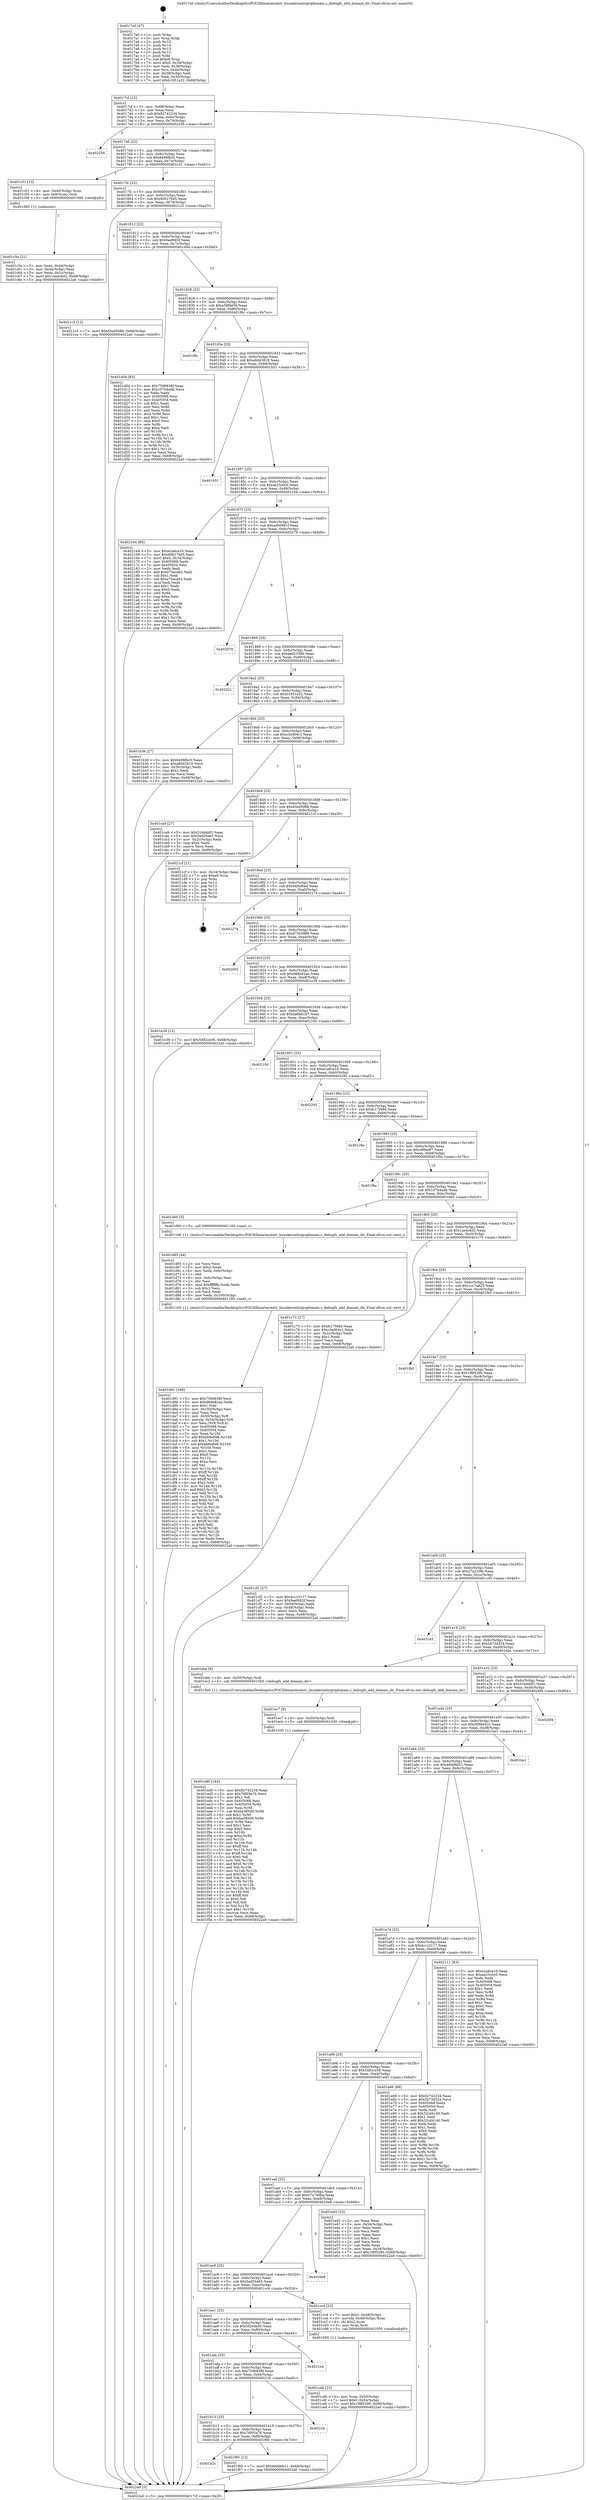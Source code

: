 digraph "0x4017a0" {
  label = "0x4017a0 (/mnt/c/Users/mathe/Desktop/tcc/POCII/binaries/extr_linuxkernelirqirqdomain.c_debugfs_add_domain_dir_Final-ollvm.out::main(0))"
  labelloc = "t"
  node[shape=record]

  Entry [label="",width=0.3,height=0.3,shape=circle,fillcolor=black,style=filled]
  "0x4017cf" [label="{
     0x4017cf [23]\l
     | [instrs]\l
     &nbsp;&nbsp;0x4017cf \<+3\>: mov -0x68(%rbp),%eax\l
     &nbsp;&nbsp;0x4017d2 \<+2\>: mov %eax,%ecx\l
     &nbsp;&nbsp;0x4017d4 \<+6\>: sub $0x82742234,%ecx\l
     &nbsp;&nbsp;0x4017da \<+3\>: mov %eax,-0x6c(%rbp)\l
     &nbsp;&nbsp;0x4017dd \<+3\>: mov %ecx,-0x70(%rbp)\l
     &nbsp;&nbsp;0x4017e0 \<+6\>: je 0000000000402256 \<main+0xab6\>\l
  }"]
  "0x402256" [label="{
     0x402256\l
  }", style=dashed]
  "0x4017e6" [label="{
     0x4017e6 [22]\l
     | [instrs]\l
     &nbsp;&nbsp;0x4017e6 \<+5\>: jmp 00000000004017eb \<main+0x4b\>\l
     &nbsp;&nbsp;0x4017eb \<+3\>: mov -0x6c(%rbp),%eax\l
     &nbsp;&nbsp;0x4017ee \<+5\>: sub $0x8498fbc0,%eax\l
     &nbsp;&nbsp;0x4017f3 \<+3\>: mov %eax,-0x74(%rbp)\l
     &nbsp;&nbsp;0x4017f6 \<+6\>: je 0000000000401c51 \<main+0x4b1\>\l
  }"]
  Exit [label="",width=0.3,height=0.3,shape=circle,fillcolor=black,style=filled,peripheries=2]
  "0x401c51" [label="{
     0x401c51 [13]\l
     | [instrs]\l
     &nbsp;&nbsp;0x401c51 \<+4\>: mov -0x40(%rbp),%rax\l
     &nbsp;&nbsp;0x401c55 \<+4\>: mov 0x8(%rax),%rdi\l
     &nbsp;&nbsp;0x401c59 \<+5\>: call 0000000000401060 \<atoi@plt\>\l
     | [calls]\l
     &nbsp;&nbsp;0x401060 \{1\} (unknown)\l
  }"]
  "0x4017fc" [label="{
     0x4017fc [22]\l
     | [instrs]\l
     &nbsp;&nbsp;0x4017fc \<+5\>: jmp 0000000000401801 \<main+0x61\>\l
     &nbsp;&nbsp;0x401801 \<+3\>: mov -0x6c(%rbp),%eax\l
     &nbsp;&nbsp;0x401804 \<+5\>: sub $0x906276d5,%eax\l
     &nbsp;&nbsp;0x401809 \<+3\>: mov %eax,-0x78(%rbp)\l
     &nbsp;&nbsp;0x40180c \<+6\>: je 00000000004021c3 \<main+0xa23\>\l
  }"]
  "0x401b2c" [label="{
     0x401b2c\l
  }", style=dashed]
  "0x4021c3" [label="{
     0x4021c3 [12]\l
     | [instrs]\l
     &nbsp;&nbsp;0x4021c3 \<+7\>: movl $0xd3ed5088,-0x68(%rbp)\l
     &nbsp;&nbsp;0x4021ca \<+5\>: jmp 00000000004022a0 \<main+0xb00\>\l
  }"]
  "0x401812" [label="{
     0x401812 [22]\l
     | [instrs]\l
     &nbsp;&nbsp;0x401812 \<+5\>: jmp 0000000000401817 \<main+0x77\>\l
     &nbsp;&nbsp;0x401817 \<+3\>: mov -0x6c(%rbp),%eax\l
     &nbsp;&nbsp;0x40181a \<+5\>: sub $0x9aef682f,%eax\l
     &nbsp;&nbsp;0x40181f \<+3\>: mov %eax,-0x7c(%rbp)\l
     &nbsp;&nbsp;0x401822 \<+6\>: je 0000000000401d0d \<main+0x56d\>\l
  }"]
  "0x401f60" [label="{
     0x401f60 [12]\l
     | [instrs]\l
     &nbsp;&nbsp;0x401f60 \<+7\>: movl $0x46dd6b21,-0x68(%rbp)\l
     &nbsp;&nbsp;0x401f67 \<+5\>: jmp 00000000004022a0 \<main+0xb00\>\l
  }"]
  "0x401d0d" [label="{
     0x401d0d [83]\l
     | [instrs]\l
     &nbsp;&nbsp;0x401d0d \<+5\>: mov $0x7596838f,%eax\l
     &nbsp;&nbsp;0x401d12 \<+5\>: mov $0x107b4adb,%ecx\l
     &nbsp;&nbsp;0x401d17 \<+2\>: xor %edx,%edx\l
     &nbsp;&nbsp;0x401d19 \<+7\>: mov 0x405068,%esi\l
     &nbsp;&nbsp;0x401d20 \<+7\>: mov 0x405054,%edi\l
     &nbsp;&nbsp;0x401d27 \<+3\>: sub $0x1,%edx\l
     &nbsp;&nbsp;0x401d2a \<+3\>: mov %esi,%r8d\l
     &nbsp;&nbsp;0x401d2d \<+3\>: add %edx,%r8d\l
     &nbsp;&nbsp;0x401d30 \<+4\>: imul %r8d,%esi\l
     &nbsp;&nbsp;0x401d34 \<+3\>: and $0x1,%esi\l
     &nbsp;&nbsp;0x401d37 \<+3\>: cmp $0x0,%esi\l
     &nbsp;&nbsp;0x401d3a \<+4\>: sete %r9b\l
     &nbsp;&nbsp;0x401d3e \<+3\>: cmp $0xa,%edi\l
     &nbsp;&nbsp;0x401d41 \<+4\>: setl %r10b\l
     &nbsp;&nbsp;0x401d45 \<+3\>: mov %r9b,%r11b\l
     &nbsp;&nbsp;0x401d48 \<+3\>: and %r10b,%r11b\l
     &nbsp;&nbsp;0x401d4b \<+3\>: xor %r10b,%r9b\l
     &nbsp;&nbsp;0x401d4e \<+3\>: or %r9b,%r11b\l
     &nbsp;&nbsp;0x401d51 \<+4\>: test $0x1,%r11b\l
     &nbsp;&nbsp;0x401d55 \<+3\>: cmovne %ecx,%eax\l
     &nbsp;&nbsp;0x401d58 \<+3\>: mov %eax,-0x68(%rbp)\l
     &nbsp;&nbsp;0x401d5b \<+5\>: jmp 00000000004022a0 \<main+0xb00\>\l
  }"]
  "0x401828" [label="{
     0x401828 [22]\l
     | [instrs]\l
     &nbsp;&nbsp;0x401828 \<+5\>: jmp 000000000040182d \<main+0x8d\>\l
     &nbsp;&nbsp;0x40182d \<+3\>: mov -0x6c(%rbp),%eax\l
     &nbsp;&nbsp;0x401830 \<+5\>: sub $0xa58fde5b,%eax\l
     &nbsp;&nbsp;0x401835 \<+3\>: mov %eax,-0x80(%rbp)\l
     &nbsp;&nbsp;0x401838 \<+6\>: je 0000000000401f6c \<main+0x7cc\>\l
  }"]
  "0x401b13" [label="{
     0x401b13 [25]\l
     | [instrs]\l
     &nbsp;&nbsp;0x401b13 \<+5\>: jmp 0000000000401b18 \<main+0x378\>\l
     &nbsp;&nbsp;0x401b18 \<+3\>: mov -0x6c(%rbp),%eax\l
     &nbsp;&nbsp;0x401b1b \<+5\>: sub $0x76f05a76,%eax\l
     &nbsp;&nbsp;0x401b20 \<+6\>: mov %eax,-0xf8(%rbp)\l
     &nbsp;&nbsp;0x401b26 \<+6\>: je 0000000000401f60 \<main+0x7c0\>\l
  }"]
  "0x401f6c" [label="{
     0x401f6c\l
  }", style=dashed]
  "0x40183e" [label="{
     0x40183e [25]\l
     | [instrs]\l
     &nbsp;&nbsp;0x40183e \<+5\>: jmp 0000000000401843 \<main+0xa3\>\l
     &nbsp;&nbsp;0x401843 \<+3\>: mov -0x6c(%rbp),%eax\l
     &nbsp;&nbsp;0x401846 \<+5\>: sub $0xa8d43819,%eax\l
     &nbsp;&nbsp;0x40184b \<+6\>: mov %eax,-0x84(%rbp)\l
     &nbsp;&nbsp;0x401851 \<+6\>: je 0000000000401b51 \<main+0x3b1\>\l
  }"]
  "0x4021fc" [label="{
     0x4021fc\l
  }", style=dashed]
  "0x401b51" [label="{
     0x401b51\l
  }", style=dashed]
  "0x401857" [label="{
     0x401857 [25]\l
     | [instrs]\l
     &nbsp;&nbsp;0x401857 \<+5\>: jmp 000000000040185c \<main+0xbc\>\l
     &nbsp;&nbsp;0x40185c \<+3\>: mov -0x6c(%rbp),%eax\l
     &nbsp;&nbsp;0x40185f \<+5\>: sub $0xae25c0c0,%eax\l
     &nbsp;&nbsp;0x401864 \<+6\>: mov %eax,-0x88(%rbp)\l
     &nbsp;&nbsp;0x40186a \<+6\>: je 0000000000402164 \<main+0x9c4\>\l
  }"]
  "0x401afa" [label="{
     0x401afa [25]\l
     | [instrs]\l
     &nbsp;&nbsp;0x401afa \<+5\>: jmp 0000000000401aff \<main+0x35f\>\l
     &nbsp;&nbsp;0x401aff \<+3\>: mov -0x6c(%rbp),%eax\l
     &nbsp;&nbsp;0x401b02 \<+5\>: sub $0x7596838f,%eax\l
     &nbsp;&nbsp;0x401b07 \<+6\>: mov %eax,-0xf4(%rbp)\l
     &nbsp;&nbsp;0x401b0d \<+6\>: je 00000000004021fc \<main+0xa5c\>\l
  }"]
  "0x402164" [label="{
     0x402164 [95]\l
     | [instrs]\l
     &nbsp;&nbsp;0x402164 \<+5\>: mov $0xe2a6ca16,%eax\l
     &nbsp;&nbsp;0x402169 \<+5\>: mov $0x906276d5,%ecx\l
     &nbsp;&nbsp;0x40216e \<+7\>: movl $0x0,-0x34(%rbp)\l
     &nbsp;&nbsp;0x402175 \<+7\>: mov 0x405068,%edx\l
     &nbsp;&nbsp;0x40217c \<+7\>: mov 0x405054,%esi\l
     &nbsp;&nbsp;0x402183 \<+2\>: mov %edx,%edi\l
     &nbsp;&nbsp;0x402185 \<+6\>: add $0xe75aca82,%edi\l
     &nbsp;&nbsp;0x40218b \<+3\>: sub $0x1,%edi\l
     &nbsp;&nbsp;0x40218e \<+6\>: sub $0xe75aca82,%edi\l
     &nbsp;&nbsp;0x402194 \<+3\>: imul %edi,%edx\l
     &nbsp;&nbsp;0x402197 \<+3\>: and $0x1,%edx\l
     &nbsp;&nbsp;0x40219a \<+3\>: cmp $0x0,%edx\l
     &nbsp;&nbsp;0x40219d \<+4\>: sete %r8b\l
     &nbsp;&nbsp;0x4021a1 \<+3\>: cmp $0xa,%esi\l
     &nbsp;&nbsp;0x4021a4 \<+4\>: setl %r9b\l
     &nbsp;&nbsp;0x4021a8 \<+3\>: mov %r8b,%r10b\l
     &nbsp;&nbsp;0x4021ab \<+3\>: and %r9b,%r10b\l
     &nbsp;&nbsp;0x4021ae \<+3\>: xor %r9b,%r8b\l
     &nbsp;&nbsp;0x4021b1 \<+3\>: or %r8b,%r10b\l
     &nbsp;&nbsp;0x4021b4 \<+4\>: test $0x1,%r10b\l
     &nbsp;&nbsp;0x4021b8 \<+3\>: cmovne %ecx,%eax\l
     &nbsp;&nbsp;0x4021bb \<+3\>: mov %eax,-0x68(%rbp)\l
     &nbsp;&nbsp;0x4021be \<+5\>: jmp 00000000004022a0 \<main+0xb00\>\l
  }"]
  "0x401870" [label="{
     0x401870 [25]\l
     | [instrs]\l
     &nbsp;&nbsp;0x401870 \<+5\>: jmp 0000000000401875 \<main+0xd5\>\l
     &nbsp;&nbsp;0x401875 \<+3\>: mov -0x6c(%rbp),%eax\l
     &nbsp;&nbsp;0x401878 \<+5\>: sub $0xae50981f,%eax\l
     &nbsp;&nbsp;0x40187d \<+6\>: mov %eax,-0x8c(%rbp)\l
     &nbsp;&nbsp;0x401883 \<+6\>: je 0000000000402079 \<main+0x8d9\>\l
  }"]
  "0x4021e4" [label="{
     0x4021e4\l
  }", style=dashed]
  "0x402079" [label="{
     0x402079\l
  }", style=dashed]
  "0x401889" [label="{
     0x401889 [25]\l
     | [instrs]\l
     &nbsp;&nbsp;0x401889 \<+5\>: jmp 000000000040188e \<main+0xee\>\l
     &nbsp;&nbsp;0x40188e \<+3\>: mov -0x6c(%rbp),%eax\l
     &nbsp;&nbsp;0x401891 \<+5\>: sub $0xaed23396,%eax\l
     &nbsp;&nbsp;0x401896 \<+6\>: mov %eax,-0x90(%rbp)\l
     &nbsp;&nbsp;0x40189c \<+6\>: je 0000000000402021 \<main+0x881\>\l
  }"]
  "0x401ed0" [label="{
     0x401ed0 [144]\l
     | [instrs]\l
     &nbsp;&nbsp;0x401ed0 \<+5\>: mov $0x82742234,%eax\l
     &nbsp;&nbsp;0x401ed5 \<+5\>: mov $0x76f05a76,%ecx\l
     &nbsp;&nbsp;0x401eda \<+2\>: mov $0x1,%dl\l
     &nbsp;&nbsp;0x401edc \<+7\>: mov 0x405068,%esi\l
     &nbsp;&nbsp;0x401ee3 \<+8\>: mov 0x405054,%r8d\l
     &nbsp;&nbsp;0x401eeb \<+3\>: mov %esi,%r9d\l
     &nbsp;&nbsp;0x401eee \<+7\>: sub $0xba38509,%r9d\l
     &nbsp;&nbsp;0x401ef5 \<+4\>: sub $0x1,%r9d\l
     &nbsp;&nbsp;0x401ef9 \<+7\>: add $0xba38509,%r9d\l
     &nbsp;&nbsp;0x401f00 \<+4\>: imul %r9d,%esi\l
     &nbsp;&nbsp;0x401f04 \<+3\>: and $0x1,%esi\l
     &nbsp;&nbsp;0x401f07 \<+3\>: cmp $0x0,%esi\l
     &nbsp;&nbsp;0x401f0a \<+4\>: sete %r10b\l
     &nbsp;&nbsp;0x401f0e \<+4\>: cmp $0xa,%r8d\l
     &nbsp;&nbsp;0x401f12 \<+4\>: setl %r11b\l
     &nbsp;&nbsp;0x401f16 \<+3\>: mov %r10b,%bl\l
     &nbsp;&nbsp;0x401f19 \<+3\>: xor $0xff,%bl\l
     &nbsp;&nbsp;0x401f1c \<+3\>: mov %r11b,%r14b\l
     &nbsp;&nbsp;0x401f1f \<+4\>: xor $0xff,%r14b\l
     &nbsp;&nbsp;0x401f23 \<+3\>: xor $0x0,%dl\l
     &nbsp;&nbsp;0x401f26 \<+3\>: mov %bl,%r15b\l
     &nbsp;&nbsp;0x401f29 \<+4\>: and $0x0,%r15b\l
     &nbsp;&nbsp;0x401f2d \<+3\>: and %dl,%r10b\l
     &nbsp;&nbsp;0x401f30 \<+3\>: mov %r14b,%r12b\l
     &nbsp;&nbsp;0x401f33 \<+4\>: and $0x0,%r12b\l
     &nbsp;&nbsp;0x401f37 \<+3\>: and %dl,%r11b\l
     &nbsp;&nbsp;0x401f3a \<+3\>: or %r10b,%r15b\l
     &nbsp;&nbsp;0x401f3d \<+3\>: or %r11b,%r12b\l
     &nbsp;&nbsp;0x401f40 \<+3\>: xor %r12b,%r15b\l
     &nbsp;&nbsp;0x401f43 \<+3\>: or %r14b,%bl\l
     &nbsp;&nbsp;0x401f46 \<+3\>: xor $0xff,%bl\l
     &nbsp;&nbsp;0x401f49 \<+3\>: or $0x0,%dl\l
     &nbsp;&nbsp;0x401f4c \<+2\>: and %dl,%bl\l
     &nbsp;&nbsp;0x401f4e \<+3\>: or %bl,%r15b\l
     &nbsp;&nbsp;0x401f51 \<+4\>: test $0x1,%r15b\l
     &nbsp;&nbsp;0x401f55 \<+3\>: cmovne %ecx,%eax\l
     &nbsp;&nbsp;0x401f58 \<+3\>: mov %eax,-0x68(%rbp)\l
     &nbsp;&nbsp;0x401f5b \<+5\>: jmp 00000000004022a0 \<main+0xb00\>\l
  }"]
  "0x402021" [label="{
     0x402021\l
  }", style=dashed]
  "0x4018a2" [label="{
     0x4018a2 [25]\l
     | [instrs]\l
     &nbsp;&nbsp;0x4018a2 \<+5\>: jmp 00000000004018a7 \<main+0x107\>\l
     &nbsp;&nbsp;0x4018a7 \<+3\>: mov -0x6c(%rbp),%eax\l
     &nbsp;&nbsp;0x4018aa \<+5\>: sub $0xb1951a32,%eax\l
     &nbsp;&nbsp;0x4018af \<+6\>: mov %eax,-0x94(%rbp)\l
     &nbsp;&nbsp;0x4018b5 \<+6\>: je 0000000000401b36 \<main+0x396\>\l
  }"]
  "0x401ec7" [label="{
     0x401ec7 [9]\l
     | [instrs]\l
     &nbsp;&nbsp;0x401ec7 \<+4\>: mov -0x50(%rbp),%rdi\l
     &nbsp;&nbsp;0x401ecb \<+5\>: call 0000000000401030 \<free@plt\>\l
     | [calls]\l
     &nbsp;&nbsp;0x401030 \{1\} (unknown)\l
  }"]
  "0x401b36" [label="{
     0x401b36 [27]\l
     | [instrs]\l
     &nbsp;&nbsp;0x401b36 \<+5\>: mov $0x8498fbc0,%eax\l
     &nbsp;&nbsp;0x401b3b \<+5\>: mov $0xa8d43819,%ecx\l
     &nbsp;&nbsp;0x401b40 \<+3\>: mov -0x30(%rbp),%edx\l
     &nbsp;&nbsp;0x401b43 \<+3\>: cmp $0x2,%edx\l
     &nbsp;&nbsp;0x401b46 \<+3\>: cmovne %ecx,%eax\l
     &nbsp;&nbsp;0x401b49 \<+3\>: mov %eax,-0x68(%rbp)\l
     &nbsp;&nbsp;0x401b4c \<+5\>: jmp 00000000004022a0 \<main+0xb00\>\l
  }"]
  "0x4018bb" [label="{
     0x4018bb [25]\l
     | [instrs]\l
     &nbsp;&nbsp;0x4018bb \<+5\>: jmp 00000000004018c0 \<main+0x120\>\l
     &nbsp;&nbsp;0x4018c0 \<+3\>: mov -0x6c(%rbp),%eax\l
     &nbsp;&nbsp;0x4018c3 \<+5\>: sub $0xc3ed04c1,%eax\l
     &nbsp;&nbsp;0x4018c8 \<+6\>: mov %eax,-0x98(%rbp)\l
     &nbsp;&nbsp;0x4018ce \<+6\>: je 0000000000401ca9 \<main+0x509\>\l
  }"]
  "0x4022a0" [label="{
     0x4022a0 [5]\l
     | [instrs]\l
     &nbsp;&nbsp;0x4022a0 \<+5\>: jmp 00000000004017cf \<main+0x2f\>\l
  }"]
  "0x4017a0" [label="{
     0x4017a0 [47]\l
     | [instrs]\l
     &nbsp;&nbsp;0x4017a0 \<+1\>: push %rbp\l
     &nbsp;&nbsp;0x4017a1 \<+3\>: mov %rsp,%rbp\l
     &nbsp;&nbsp;0x4017a4 \<+2\>: push %r15\l
     &nbsp;&nbsp;0x4017a6 \<+2\>: push %r14\l
     &nbsp;&nbsp;0x4017a8 \<+2\>: push %r13\l
     &nbsp;&nbsp;0x4017aa \<+2\>: push %r12\l
     &nbsp;&nbsp;0x4017ac \<+1\>: push %rbx\l
     &nbsp;&nbsp;0x4017ad \<+7\>: sub $0xe8,%rsp\l
     &nbsp;&nbsp;0x4017b4 \<+7\>: movl $0x0,-0x34(%rbp)\l
     &nbsp;&nbsp;0x4017bb \<+3\>: mov %edi,-0x38(%rbp)\l
     &nbsp;&nbsp;0x4017be \<+4\>: mov %rsi,-0x40(%rbp)\l
     &nbsp;&nbsp;0x4017c2 \<+3\>: mov -0x38(%rbp),%edi\l
     &nbsp;&nbsp;0x4017c5 \<+3\>: mov %edi,-0x30(%rbp)\l
     &nbsp;&nbsp;0x4017c8 \<+7\>: movl $0xb1951a32,-0x68(%rbp)\l
  }"]
  "0x401c5e" [label="{
     0x401c5e [21]\l
     | [instrs]\l
     &nbsp;&nbsp;0x401c5e \<+3\>: mov %eax,-0x44(%rbp)\l
     &nbsp;&nbsp;0x401c61 \<+3\>: mov -0x44(%rbp),%eax\l
     &nbsp;&nbsp;0x401c64 \<+3\>: mov %eax,-0x2c(%rbp)\l
     &nbsp;&nbsp;0x401c67 \<+7\>: movl $0x1ae4c6d2,-0x68(%rbp)\l
     &nbsp;&nbsp;0x401c6e \<+5\>: jmp 00000000004022a0 \<main+0xb00\>\l
  }"]
  "0x401d91" [label="{
     0x401d91 [168]\l
     | [instrs]\l
     &nbsp;&nbsp;0x401d91 \<+5\>: mov $0x7596838f,%ecx\l
     &nbsp;&nbsp;0x401d96 \<+5\>: mov $0xd84b82ae,%edx\l
     &nbsp;&nbsp;0x401d9b \<+3\>: mov $0x1,%dil\l
     &nbsp;&nbsp;0x401d9e \<+6\>: mov -0x100(%rbp),%esi\l
     &nbsp;&nbsp;0x401da4 \<+3\>: imul %eax,%esi\l
     &nbsp;&nbsp;0x401da7 \<+4\>: mov -0x50(%rbp),%r8\l
     &nbsp;&nbsp;0x401dab \<+4\>: movslq -0x54(%rbp),%r9\l
     &nbsp;&nbsp;0x401daf \<+4\>: mov %esi,(%r8,%r9,4)\l
     &nbsp;&nbsp;0x401db3 \<+7\>: mov 0x405068,%eax\l
     &nbsp;&nbsp;0x401dba \<+7\>: mov 0x405054,%esi\l
     &nbsp;&nbsp;0x401dc1 \<+3\>: mov %eax,%r10d\l
     &nbsp;&nbsp;0x401dc4 \<+7\>: add $0xbbfedfd6,%r10d\l
     &nbsp;&nbsp;0x401dcb \<+4\>: sub $0x1,%r10d\l
     &nbsp;&nbsp;0x401dcf \<+7\>: sub $0xbbfedfd6,%r10d\l
     &nbsp;&nbsp;0x401dd6 \<+4\>: imul %r10d,%eax\l
     &nbsp;&nbsp;0x401dda \<+3\>: and $0x1,%eax\l
     &nbsp;&nbsp;0x401ddd \<+3\>: cmp $0x0,%eax\l
     &nbsp;&nbsp;0x401de0 \<+4\>: sete %r11b\l
     &nbsp;&nbsp;0x401de4 \<+3\>: cmp $0xa,%esi\l
     &nbsp;&nbsp;0x401de7 \<+3\>: setl %bl\l
     &nbsp;&nbsp;0x401dea \<+3\>: mov %r11b,%r14b\l
     &nbsp;&nbsp;0x401ded \<+4\>: xor $0xff,%r14b\l
     &nbsp;&nbsp;0x401df1 \<+3\>: mov %bl,%r15b\l
     &nbsp;&nbsp;0x401df4 \<+4\>: xor $0xff,%r15b\l
     &nbsp;&nbsp;0x401df8 \<+4\>: xor $0x0,%dil\l
     &nbsp;&nbsp;0x401dfc \<+3\>: mov %r14b,%r12b\l
     &nbsp;&nbsp;0x401dff \<+4\>: and $0x0,%r12b\l
     &nbsp;&nbsp;0x401e03 \<+3\>: and %dil,%r11b\l
     &nbsp;&nbsp;0x401e06 \<+3\>: mov %r15b,%r13b\l
     &nbsp;&nbsp;0x401e09 \<+4\>: and $0x0,%r13b\l
     &nbsp;&nbsp;0x401e0d \<+3\>: and %dil,%bl\l
     &nbsp;&nbsp;0x401e10 \<+3\>: or %r11b,%r12b\l
     &nbsp;&nbsp;0x401e13 \<+3\>: or %bl,%r13b\l
     &nbsp;&nbsp;0x401e16 \<+3\>: xor %r13b,%r12b\l
     &nbsp;&nbsp;0x401e19 \<+3\>: or %r15b,%r14b\l
     &nbsp;&nbsp;0x401e1c \<+4\>: xor $0xff,%r14b\l
     &nbsp;&nbsp;0x401e20 \<+4\>: or $0x0,%dil\l
     &nbsp;&nbsp;0x401e24 \<+3\>: and %dil,%r14b\l
     &nbsp;&nbsp;0x401e27 \<+3\>: or %r14b,%r12b\l
     &nbsp;&nbsp;0x401e2a \<+4\>: test $0x1,%r12b\l
     &nbsp;&nbsp;0x401e2e \<+3\>: cmovne %edx,%ecx\l
     &nbsp;&nbsp;0x401e31 \<+3\>: mov %ecx,-0x68(%rbp)\l
     &nbsp;&nbsp;0x401e34 \<+5\>: jmp 00000000004022a0 \<main+0xb00\>\l
  }"]
  "0x401ca9" [label="{
     0x401ca9 [27]\l
     | [instrs]\l
     &nbsp;&nbsp;0x401ca9 \<+5\>: mov $0x31bbddf1,%eax\l
     &nbsp;&nbsp;0x401cae \<+5\>: mov $0x5ad55a65,%ecx\l
     &nbsp;&nbsp;0x401cb3 \<+3\>: mov -0x2c(%rbp),%edx\l
     &nbsp;&nbsp;0x401cb6 \<+3\>: cmp $0x0,%edx\l
     &nbsp;&nbsp;0x401cb9 \<+3\>: cmove %ecx,%eax\l
     &nbsp;&nbsp;0x401cbc \<+3\>: mov %eax,-0x68(%rbp)\l
     &nbsp;&nbsp;0x401cbf \<+5\>: jmp 00000000004022a0 \<main+0xb00\>\l
  }"]
  "0x4018d4" [label="{
     0x4018d4 [25]\l
     | [instrs]\l
     &nbsp;&nbsp;0x4018d4 \<+5\>: jmp 00000000004018d9 \<main+0x139\>\l
     &nbsp;&nbsp;0x4018d9 \<+3\>: mov -0x6c(%rbp),%eax\l
     &nbsp;&nbsp;0x4018dc \<+5\>: sub $0xd3ed5088,%eax\l
     &nbsp;&nbsp;0x4018e1 \<+6\>: mov %eax,-0x9c(%rbp)\l
     &nbsp;&nbsp;0x4018e7 \<+6\>: je 00000000004021cf \<main+0xa2f\>\l
  }"]
  "0x401d65" [label="{
     0x401d65 [44]\l
     | [instrs]\l
     &nbsp;&nbsp;0x401d65 \<+2\>: xor %ecx,%ecx\l
     &nbsp;&nbsp;0x401d67 \<+5\>: mov $0x2,%edx\l
     &nbsp;&nbsp;0x401d6c \<+6\>: mov %edx,-0xfc(%rbp)\l
     &nbsp;&nbsp;0x401d72 \<+1\>: cltd\l
     &nbsp;&nbsp;0x401d73 \<+6\>: mov -0xfc(%rbp),%esi\l
     &nbsp;&nbsp;0x401d79 \<+2\>: idiv %esi\l
     &nbsp;&nbsp;0x401d7b \<+6\>: imul $0xfffffffe,%edx,%edx\l
     &nbsp;&nbsp;0x401d81 \<+3\>: sub $0x1,%ecx\l
     &nbsp;&nbsp;0x401d84 \<+2\>: sub %ecx,%edx\l
     &nbsp;&nbsp;0x401d86 \<+6\>: mov %edx,-0x100(%rbp)\l
     &nbsp;&nbsp;0x401d8c \<+5\>: call 0000000000401160 \<next_i\>\l
     | [calls]\l
     &nbsp;&nbsp;0x401160 \{1\} (/mnt/c/Users/mathe/Desktop/tcc/POCII/binaries/extr_linuxkernelirqirqdomain.c_debugfs_add_domain_dir_Final-ollvm.out::next_i)\l
  }"]
  "0x4021cf" [label="{
     0x4021cf [21]\l
     | [instrs]\l
     &nbsp;&nbsp;0x4021cf \<+3\>: mov -0x34(%rbp),%eax\l
     &nbsp;&nbsp;0x4021d2 \<+7\>: add $0xe8,%rsp\l
     &nbsp;&nbsp;0x4021d9 \<+1\>: pop %rbx\l
     &nbsp;&nbsp;0x4021da \<+2\>: pop %r12\l
     &nbsp;&nbsp;0x4021dc \<+2\>: pop %r13\l
     &nbsp;&nbsp;0x4021de \<+2\>: pop %r14\l
     &nbsp;&nbsp;0x4021e0 \<+2\>: pop %r15\l
     &nbsp;&nbsp;0x4021e2 \<+1\>: pop %rbp\l
     &nbsp;&nbsp;0x4021e3 \<+1\>: ret\l
  }"]
  "0x4018ed" [label="{
     0x4018ed [25]\l
     | [instrs]\l
     &nbsp;&nbsp;0x4018ed \<+5\>: jmp 00000000004018f2 \<main+0x152\>\l
     &nbsp;&nbsp;0x4018f2 \<+3\>: mov -0x6c(%rbp),%eax\l
     &nbsp;&nbsp;0x4018f5 \<+5\>: sub $0xd4f4d0e4,%eax\l
     &nbsp;&nbsp;0x4018fa \<+6\>: mov %eax,-0xa0(%rbp)\l
     &nbsp;&nbsp;0x401900 \<+6\>: je 0000000000402274 \<main+0xad4\>\l
  }"]
  "0x401cdb" [label="{
     0x401cdb [23]\l
     | [instrs]\l
     &nbsp;&nbsp;0x401cdb \<+4\>: mov %rax,-0x50(%rbp)\l
     &nbsp;&nbsp;0x401cdf \<+7\>: movl $0x0,-0x54(%rbp)\l
     &nbsp;&nbsp;0x401ce6 \<+7\>: movl $0x1f8f5290,-0x68(%rbp)\l
     &nbsp;&nbsp;0x401ced \<+5\>: jmp 00000000004022a0 \<main+0xb00\>\l
  }"]
  "0x402274" [label="{
     0x402274\l
  }", style=dashed]
  "0x401906" [label="{
     0x401906 [25]\l
     | [instrs]\l
     &nbsp;&nbsp;0x401906 \<+5\>: jmp 000000000040190b \<main+0x16b\>\l
     &nbsp;&nbsp;0x40190b \<+3\>: mov -0x6c(%rbp),%eax\l
     &nbsp;&nbsp;0x40190e \<+5\>: sub $0xd7563986,%eax\l
     &nbsp;&nbsp;0x401913 \<+6\>: mov %eax,-0xa4(%rbp)\l
     &nbsp;&nbsp;0x401919 \<+6\>: je 0000000000402002 \<main+0x862\>\l
  }"]
  "0x401ae1" [label="{
     0x401ae1 [25]\l
     | [instrs]\l
     &nbsp;&nbsp;0x401ae1 \<+5\>: jmp 0000000000401ae6 \<main+0x346\>\l
     &nbsp;&nbsp;0x401ae6 \<+3\>: mov -0x6c(%rbp),%eax\l
     &nbsp;&nbsp;0x401ae9 \<+5\>: sub $0x5f2e4bd0,%eax\l
     &nbsp;&nbsp;0x401aee \<+6\>: mov %eax,-0xf0(%rbp)\l
     &nbsp;&nbsp;0x401af4 \<+6\>: je 00000000004021e4 \<main+0xa44\>\l
  }"]
  "0x402002" [label="{
     0x402002\l
  }", style=dashed]
  "0x40191f" [label="{
     0x40191f [25]\l
     | [instrs]\l
     &nbsp;&nbsp;0x40191f \<+5\>: jmp 0000000000401924 \<main+0x184\>\l
     &nbsp;&nbsp;0x401924 \<+3\>: mov -0x6c(%rbp),%eax\l
     &nbsp;&nbsp;0x401927 \<+5\>: sub $0xd84b82ae,%eax\l
     &nbsp;&nbsp;0x40192c \<+6\>: mov %eax,-0xa8(%rbp)\l
     &nbsp;&nbsp;0x401932 \<+6\>: je 0000000000401e39 \<main+0x699\>\l
  }"]
  "0x401cc4" [label="{
     0x401cc4 [23]\l
     | [instrs]\l
     &nbsp;&nbsp;0x401cc4 \<+7\>: movl $0x1,-0x48(%rbp)\l
     &nbsp;&nbsp;0x401ccb \<+4\>: movslq -0x48(%rbp),%rax\l
     &nbsp;&nbsp;0x401ccf \<+4\>: shl $0x2,%rax\l
     &nbsp;&nbsp;0x401cd3 \<+3\>: mov %rax,%rdi\l
     &nbsp;&nbsp;0x401cd6 \<+5\>: call 0000000000401050 \<malloc@plt\>\l
     | [calls]\l
     &nbsp;&nbsp;0x401050 \{1\} (unknown)\l
  }"]
  "0x401e39" [label="{
     0x401e39 [12]\l
     | [instrs]\l
     &nbsp;&nbsp;0x401e39 \<+7\>: movl $0x5482ce56,-0x68(%rbp)\l
     &nbsp;&nbsp;0x401e40 \<+5\>: jmp 00000000004022a0 \<main+0xb00\>\l
  }"]
  "0x401938" [label="{
     0x401938 [25]\l
     | [instrs]\l
     &nbsp;&nbsp;0x401938 \<+5\>: jmp 000000000040193d \<main+0x19d\>\l
     &nbsp;&nbsp;0x40193d \<+3\>: mov -0x6c(%rbp),%eax\l
     &nbsp;&nbsp;0x401940 \<+5\>: sub $0xda6bb1b7,%eax\l
     &nbsp;&nbsp;0x401945 \<+6\>: mov %eax,-0xac(%rbp)\l
     &nbsp;&nbsp;0x40194b \<+6\>: je 0000000000402100 \<main+0x960\>\l
  }"]
  "0x401ac8" [label="{
     0x401ac8 [25]\l
     | [instrs]\l
     &nbsp;&nbsp;0x401ac8 \<+5\>: jmp 0000000000401acd \<main+0x32d\>\l
     &nbsp;&nbsp;0x401acd \<+3\>: mov -0x6c(%rbp),%eax\l
     &nbsp;&nbsp;0x401ad0 \<+5\>: sub $0x5ad55a65,%eax\l
     &nbsp;&nbsp;0x401ad5 \<+6\>: mov %eax,-0xec(%rbp)\l
     &nbsp;&nbsp;0x401adb \<+6\>: je 0000000000401cc4 \<main+0x524\>\l
  }"]
  "0x402100" [label="{
     0x402100\l
  }", style=dashed]
  "0x401951" [label="{
     0x401951 [25]\l
     | [instrs]\l
     &nbsp;&nbsp;0x401951 \<+5\>: jmp 0000000000401956 \<main+0x1b6\>\l
     &nbsp;&nbsp;0x401956 \<+3\>: mov -0x6c(%rbp),%eax\l
     &nbsp;&nbsp;0x401959 \<+5\>: sub $0xe2a6ca16,%eax\l
     &nbsp;&nbsp;0x40195e \<+6\>: mov %eax,-0xb0(%rbp)\l
     &nbsp;&nbsp;0x401964 \<+6\>: je 0000000000402292 \<main+0xaf2\>\l
  }"]
  "0x4020e8" [label="{
     0x4020e8\l
  }", style=dashed]
  "0x402292" [label="{
     0x402292\l
  }", style=dashed]
  "0x40196a" [label="{
     0x40196a [25]\l
     | [instrs]\l
     &nbsp;&nbsp;0x40196a \<+5\>: jmp 000000000040196f \<main+0x1cf\>\l
     &nbsp;&nbsp;0x40196f \<+3\>: mov -0x6c(%rbp),%eax\l
     &nbsp;&nbsp;0x401972 \<+5\>: sub $0xfc17f48d,%eax\l
     &nbsp;&nbsp;0x401977 \<+6\>: mov %eax,-0xb4(%rbp)\l
     &nbsp;&nbsp;0x40197d \<+6\>: je 0000000000401c8e \<main+0x4ee\>\l
  }"]
  "0x401aaf" [label="{
     0x401aaf [25]\l
     | [instrs]\l
     &nbsp;&nbsp;0x401aaf \<+5\>: jmp 0000000000401ab4 \<main+0x314\>\l
     &nbsp;&nbsp;0x401ab4 \<+3\>: mov -0x6c(%rbp),%eax\l
     &nbsp;&nbsp;0x401ab7 \<+5\>: sub $0x57a740ba,%eax\l
     &nbsp;&nbsp;0x401abc \<+6\>: mov %eax,-0xe8(%rbp)\l
     &nbsp;&nbsp;0x401ac2 \<+6\>: je 00000000004020e8 \<main+0x948\>\l
  }"]
  "0x401c8e" [label="{
     0x401c8e\l
  }", style=dashed]
  "0x401983" [label="{
     0x401983 [25]\l
     | [instrs]\l
     &nbsp;&nbsp;0x401983 \<+5\>: jmp 0000000000401988 \<main+0x1e8\>\l
     &nbsp;&nbsp;0x401988 \<+3\>: mov -0x6c(%rbp),%eax\l
     &nbsp;&nbsp;0x40198b \<+5\>: sub $0xc68ee87,%eax\l
     &nbsp;&nbsp;0x401990 \<+6\>: mov %eax,-0xb8(%rbp)\l
     &nbsp;&nbsp;0x401996 \<+6\>: je 0000000000401f9a \<main+0x7fa\>\l
  }"]
  "0x401e45" [label="{
     0x401e45 [33]\l
     | [instrs]\l
     &nbsp;&nbsp;0x401e45 \<+2\>: xor %eax,%eax\l
     &nbsp;&nbsp;0x401e47 \<+3\>: mov -0x54(%rbp),%ecx\l
     &nbsp;&nbsp;0x401e4a \<+2\>: mov %eax,%edx\l
     &nbsp;&nbsp;0x401e4c \<+2\>: sub %ecx,%edx\l
     &nbsp;&nbsp;0x401e4e \<+2\>: mov %eax,%ecx\l
     &nbsp;&nbsp;0x401e50 \<+3\>: sub $0x1,%ecx\l
     &nbsp;&nbsp;0x401e53 \<+2\>: add %ecx,%edx\l
     &nbsp;&nbsp;0x401e55 \<+2\>: sub %edx,%eax\l
     &nbsp;&nbsp;0x401e57 \<+3\>: mov %eax,-0x54(%rbp)\l
     &nbsp;&nbsp;0x401e5a \<+7\>: movl $0x1f8f5290,-0x68(%rbp)\l
     &nbsp;&nbsp;0x401e61 \<+5\>: jmp 00000000004022a0 \<main+0xb00\>\l
  }"]
  "0x401f9a" [label="{
     0x401f9a\l
  }", style=dashed]
  "0x40199c" [label="{
     0x40199c [25]\l
     | [instrs]\l
     &nbsp;&nbsp;0x40199c \<+5\>: jmp 00000000004019a1 \<main+0x201\>\l
     &nbsp;&nbsp;0x4019a1 \<+3\>: mov -0x6c(%rbp),%eax\l
     &nbsp;&nbsp;0x4019a4 \<+5\>: sub $0x107b4adb,%eax\l
     &nbsp;&nbsp;0x4019a9 \<+6\>: mov %eax,-0xbc(%rbp)\l
     &nbsp;&nbsp;0x4019af \<+6\>: je 0000000000401d60 \<main+0x5c0\>\l
  }"]
  "0x401a96" [label="{
     0x401a96 [25]\l
     | [instrs]\l
     &nbsp;&nbsp;0x401a96 \<+5\>: jmp 0000000000401a9b \<main+0x2fb\>\l
     &nbsp;&nbsp;0x401a9b \<+3\>: mov -0x6c(%rbp),%eax\l
     &nbsp;&nbsp;0x401a9e \<+5\>: sub $0x5482ce56,%eax\l
     &nbsp;&nbsp;0x401aa3 \<+6\>: mov %eax,-0xe4(%rbp)\l
     &nbsp;&nbsp;0x401aa9 \<+6\>: je 0000000000401e45 \<main+0x6a5\>\l
  }"]
  "0x401d60" [label="{
     0x401d60 [5]\l
     | [instrs]\l
     &nbsp;&nbsp;0x401d60 \<+5\>: call 0000000000401160 \<next_i\>\l
     | [calls]\l
     &nbsp;&nbsp;0x401160 \{1\} (/mnt/c/Users/mathe/Desktop/tcc/POCII/binaries/extr_linuxkernelirqirqdomain.c_debugfs_add_domain_dir_Final-ollvm.out::next_i)\l
  }"]
  "0x4019b5" [label="{
     0x4019b5 [25]\l
     | [instrs]\l
     &nbsp;&nbsp;0x4019b5 \<+5\>: jmp 00000000004019ba \<main+0x21a\>\l
     &nbsp;&nbsp;0x4019ba \<+3\>: mov -0x6c(%rbp),%eax\l
     &nbsp;&nbsp;0x4019bd \<+5\>: sub $0x1ae4c6d2,%eax\l
     &nbsp;&nbsp;0x4019c2 \<+6\>: mov %eax,-0xc0(%rbp)\l
     &nbsp;&nbsp;0x4019c8 \<+6\>: je 0000000000401c73 \<main+0x4d3\>\l
  }"]
  "0x401e66" [label="{
     0x401e66 [88]\l
     | [instrs]\l
     &nbsp;&nbsp;0x401e66 \<+5\>: mov $0x82742234,%eax\l
     &nbsp;&nbsp;0x401e6b \<+5\>: mov $0x2b73d324,%ecx\l
     &nbsp;&nbsp;0x401e70 \<+7\>: mov 0x405068,%edx\l
     &nbsp;&nbsp;0x401e77 \<+7\>: mov 0x405054,%esi\l
     &nbsp;&nbsp;0x401e7e \<+2\>: mov %edx,%edi\l
     &nbsp;&nbsp;0x401e80 \<+6\>: sub $0x32cd4140,%edi\l
     &nbsp;&nbsp;0x401e86 \<+3\>: sub $0x1,%edi\l
     &nbsp;&nbsp;0x401e89 \<+6\>: add $0x32cd4140,%edi\l
     &nbsp;&nbsp;0x401e8f \<+3\>: imul %edi,%edx\l
     &nbsp;&nbsp;0x401e92 \<+3\>: and $0x1,%edx\l
     &nbsp;&nbsp;0x401e95 \<+3\>: cmp $0x0,%edx\l
     &nbsp;&nbsp;0x401e98 \<+4\>: sete %r8b\l
     &nbsp;&nbsp;0x401e9c \<+3\>: cmp $0xa,%esi\l
     &nbsp;&nbsp;0x401e9f \<+4\>: setl %r9b\l
     &nbsp;&nbsp;0x401ea3 \<+3\>: mov %r8b,%r10b\l
     &nbsp;&nbsp;0x401ea6 \<+3\>: and %r9b,%r10b\l
     &nbsp;&nbsp;0x401ea9 \<+3\>: xor %r9b,%r8b\l
     &nbsp;&nbsp;0x401eac \<+3\>: or %r8b,%r10b\l
     &nbsp;&nbsp;0x401eaf \<+4\>: test $0x1,%r10b\l
     &nbsp;&nbsp;0x401eb3 \<+3\>: cmovne %ecx,%eax\l
     &nbsp;&nbsp;0x401eb6 \<+3\>: mov %eax,-0x68(%rbp)\l
     &nbsp;&nbsp;0x401eb9 \<+5\>: jmp 00000000004022a0 \<main+0xb00\>\l
  }"]
  "0x401c73" [label="{
     0x401c73 [27]\l
     | [instrs]\l
     &nbsp;&nbsp;0x401c73 \<+5\>: mov $0xfc17f48d,%eax\l
     &nbsp;&nbsp;0x401c78 \<+5\>: mov $0xc3ed04c1,%ecx\l
     &nbsp;&nbsp;0x401c7d \<+3\>: mov -0x2c(%rbp),%edx\l
     &nbsp;&nbsp;0x401c80 \<+3\>: cmp $0x1,%edx\l
     &nbsp;&nbsp;0x401c83 \<+3\>: cmovl %ecx,%eax\l
     &nbsp;&nbsp;0x401c86 \<+3\>: mov %eax,-0x68(%rbp)\l
     &nbsp;&nbsp;0x401c89 \<+5\>: jmp 00000000004022a0 \<main+0xb00\>\l
  }"]
  "0x4019ce" [label="{
     0x4019ce [25]\l
     | [instrs]\l
     &nbsp;&nbsp;0x4019ce \<+5\>: jmp 00000000004019d3 \<main+0x233\>\l
     &nbsp;&nbsp;0x4019d3 \<+3\>: mov -0x6c(%rbp),%eax\l
     &nbsp;&nbsp;0x4019d6 \<+5\>: sub $0x1cc7a825,%eax\l
     &nbsp;&nbsp;0x4019db \<+6\>: mov %eax,-0xc4(%rbp)\l
     &nbsp;&nbsp;0x4019e1 \<+6\>: je 0000000000401fb5 \<main+0x815\>\l
  }"]
  "0x401a7d" [label="{
     0x401a7d [25]\l
     | [instrs]\l
     &nbsp;&nbsp;0x401a7d \<+5\>: jmp 0000000000401a82 \<main+0x2e2\>\l
     &nbsp;&nbsp;0x401a82 \<+3\>: mov -0x6c(%rbp),%eax\l
     &nbsp;&nbsp;0x401a85 \<+5\>: sub $0x4cc10117,%eax\l
     &nbsp;&nbsp;0x401a8a \<+6\>: mov %eax,-0xe0(%rbp)\l
     &nbsp;&nbsp;0x401a90 \<+6\>: je 0000000000401e66 \<main+0x6c6\>\l
  }"]
  "0x401fb5" [label="{
     0x401fb5\l
  }", style=dashed]
  "0x4019e7" [label="{
     0x4019e7 [25]\l
     | [instrs]\l
     &nbsp;&nbsp;0x4019e7 \<+5\>: jmp 00000000004019ec \<main+0x24c\>\l
     &nbsp;&nbsp;0x4019ec \<+3\>: mov -0x6c(%rbp),%eax\l
     &nbsp;&nbsp;0x4019ef \<+5\>: sub $0x1f8f5290,%eax\l
     &nbsp;&nbsp;0x4019f4 \<+6\>: mov %eax,-0xc8(%rbp)\l
     &nbsp;&nbsp;0x4019fa \<+6\>: je 0000000000401cf2 \<main+0x552\>\l
  }"]
  "0x402111" [label="{
     0x402111 [83]\l
     | [instrs]\l
     &nbsp;&nbsp;0x402111 \<+5\>: mov $0xe2a6ca16,%eax\l
     &nbsp;&nbsp;0x402116 \<+5\>: mov $0xae25c0c0,%ecx\l
     &nbsp;&nbsp;0x40211b \<+2\>: xor %edx,%edx\l
     &nbsp;&nbsp;0x40211d \<+7\>: mov 0x405068,%esi\l
     &nbsp;&nbsp;0x402124 \<+7\>: mov 0x405054,%edi\l
     &nbsp;&nbsp;0x40212b \<+3\>: sub $0x1,%edx\l
     &nbsp;&nbsp;0x40212e \<+3\>: mov %esi,%r8d\l
     &nbsp;&nbsp;0x402131 \<+3\>: add %edx,%r8d\l
     &nbsp;&nbsp;0x402134 \<+4\>: imul %r8d,%esi\l
     &nbsp;&nbsp;0x402138 \<+3\>: and $0x1,%esi\l
     &nbsp;&nbsp;0x40213b \<+3\>: cmp $0x0,%esi\l
     &nbsp;&nbsp;0x40213e \<+4\>: sete %r9b\l
     &nbsp;&nbsp;0x402142 \<+3\>: cmp $0xa,%edi\l
     &nbsp;&nbsp;0x402145 \<+4\>: setl %r10b\l
     &nbsp;&nbsp;0x402149 \<+3\>: mov %r9b,%r11b\l
     &nbsp;&nbsp;0x40214c \<+3\>: and %r10b,%r11b\l
     &nbsp;&nbsp;0x40214f \<+3\>: xor %r10b,%r9b\l
     &nbsp;&nbsp;0x402152 \<+3\>: or %r9b,%r11b\l
     &nbsp;&nbsp;0x402155 \<+4\>: test $0x1,%r11b\l
     &nbsp;&nbsp;0x402159 \<+3\>: cmovne %ecx,%eax\l
     &nbsp;&nbsp;0x40215c \<+3\>: mov %eax,-0x68(%rbp)\l
     &nbsp;&nbsp;0x40215f \<+5\>: jmp 00000000004022a0 \<main+0xb00\>\l
  }"]
  "0x401cf2" [label="{
     0x401cf2 [27]\l
     | [instrs]\l
     &nbsp;&nbsp;0x401cf2 \<+5\>: mov $0x4cc10117,%eax\l
     &nbsp;&nbsp;0x401cf7 \<+5\>: mov $0x9aef682f,%ecx\l
     &nbsp;&nbsp;0x401cfc \<+3\>: mov -0x54(%rbp),%edx\l
     &nbsp;&nbsp;0x401cff \<+3\>: cmp -0x48(%rbp),%edx\l
     &nbsp;&nbsp;0x401d02 \<+3\>: cmovl %ecx,%eax\l
     &nbsp;&nbsp;0x401d05 \<+3\>: mov %eax,-0x68(%rbp)\l
     &nbsp;&nbsp;0x401d08 \<+5\>: jmp 00000000004022a0 \<main+0xb00\>\l
  }"]
  "0x401a00" [label="{
     0x401a00 [25]\l
     | [instrs]\l
     &nbsp;&nbsp;0x401a00 \<+5\>: jmp 0000000000401a05 \<main+0x265\>\l
     &nbsp;&nbsp;0x401a05 \<+3\>: mov -0x6c(%rbp),%eax\l
     &nbsp;&nbsp;0x401a08 \<+5\>: sub $0x27a220fe,%eax\l
     &nbsp;&nbsp;0x401a0d \<+6\>: mov %eax,-0xcc(%rbp)\l
     &nbsp;&nbsp;0x401a13 \<+6\>: je 0000000000401c45 \<main+0x4a5\>\l
  }"]
  "0x401a64" [label="{
     0x401a64 [25]\l
     | [instrs]\l
     &nbsp;&nbsp;0x401a64 \<+5\>: jmp 0000000000401a69 \<main+0x2c9\>\l
     &nbsp;&nbsp;0x401a69 \<+3\>: mov -0x6c(%rbp),%eax\l
     &nbsp;&nbsp;0x401a6c \<+5\>: sub $0x46dd6b21,%eax\l
     &nbsp;&nbsp;0x401a71 \<+6\>: mov %eax,-0xdc(%rbp)\l
     &nbsp;&nbsp;0x401a77 \<+6\>: je 0000000000402111 \<main+0x971\>\l
  }"]
  "0x401c45" [label="{
     0x401c45\l
  }", style=dashed]
  "0x401a19" [label="{
     0x401a19 [25]\l
     | [instrs]\l
     &nbsp;&nbsp;0x401a19 \<+5\>: jmp 0000000000401a1e \<main+0x27e\>\l
     &nbsp;&nbsp;0x401a1e \<+3\>: mov -0x6c(%rbp),%eax\l
     &nbsp;&nbsp;0x401a21 \<+5\>: sub $0x2b73d324,%eax\l
     &nbsp;&nbsp;0x401a26 \<+6\>: mov %eax,-0xd0(%rbp)\l
     &nbsp;&nbsp;0x401a2c \<+6\>: je 0000000000401ebe \<main+0x71e\>\l
  }"]
  "0x401be1" [label="{
     0x401be1\l
  }", style=dashed]
  "0x401ebe" [label="{
     0x401ebe [9]\l
     | [instrs]\l
     &nbsp;&nbsp;0x401ebe \<+4\>: mov -0x50(%rbp),%rdi\l
     &nbsp;&nbsp;0x401ec2 \<+5\>: call 00000000004015b0 \<debugfs_add_domain_dir\>\l
     | [calls]\l
     &nbsp;&nbsp;0x4015b0 \{1\} (/mnt/c/Users/mathe/Desktop/tcc/POCII/binaries/extr_linuxkernelirqirqdomain.c_debugfs_add_domain_dir_Final-ollvm.out::debugfs_add_domain_dir)\l
  }"]
  "0x401a32" [label="{
     0x401a32 [25]\l
     | [instrs]\l
     &nbsp;&nbsp;0x401a32 \<+5\>: jmp 0000000000401a37 \<main+0x297\>\l
     &nbsp;&nbsp;0x401a37 \<+3\>: mov -0x6c(%rbp),%eax\l
     &nbsp;&nbsp;0x401a3a \<+5\>: sub $0x31bbddf1,%eax\l
     &nbsp;&nbsp;0x401a3f \<+6\>: mov %eax,-0xd4(%rbp)\l
     &nbsp;&nbsp;0x401a45 \<+6\>: je 00000000004020f4 \<main+0x954\>\l
  }"]
  "0x401a4b" [label="{
     0x401a4b [25]\l
     | [instrs]\l
     &nbsp;&nbsp;0x401a4b \<+5\>: jmp 0000000000401a50 \<main+0x2b0\>\l
     &nbsp;&nbsp;0x401a50 \<+3\>: mov -0x6c(%rbp),%eax\l
     &nbsp;&nbsp;0x401a53 \<+5\>: sub $0x369b642c,%eax\l
     &nbsp;&nbsp;0x401a58 \<+6\>: mov %eax,-0xd8(%rbp)\l
     &nbsp;&nbsp;0x401a5e \<+6\>: je 0000000000401be1 \<main+0x441\>\l
  }"]
  "0x4020f4" [label="{
     0x4020f4\l
  }", style=dashed]
  Entry -> "0x4017a0" [label=" 1"]
  "0x4017cf" -> "0x402256" [label=" 0"]
  "0x4017cf" -> "0x4017e6" [label=" 18"]
  "0x4021cf" -> Exit [label=" 1"]
  "0x4017e6" -> "0x401c51" [label=" 1"]
  "0x4017e6" -> "0x4017fc" [label=" 17"]
  "0x4021c3" -> "0x4022a0" [label=" 1"]
  "0x4017fc" -> "0x4021c3" [label=" 1"]
  "0x4017fc" -> "0x401812" [label=" 16"]
  "0x402164" -> "0x4022a0" [label=" 1"]
  "0x401812" -> "0x401d0d" [label=" 1"]
  "0x401812" -> "0x401828" [label=" 15"]
  "0x402111" -> "0x4022a0" [label=" 1"]
  "0x401828" -> "0x401f6c" [label=" 0"]
  "0x401828" -> "0x40183e" [label=" 15"]
  "0x401b13" -> "0x401b2c" [label=" 0"]
  "0x40183e" -> "0x401b51" [label=" 0"]
  "0x40183e" -> "0x401857" [label=" 15"]
  "0x401b13" -> "0x401f60" [label=" 1"]
  "0x401857" -> "0x402164" [label=" 1"]
  "0x401857" -> "0x401870" [label=" 14"]
  "0x401afa" -> "0x401b13" [label=" 1"]
  "0x401870" -> "0x402079" [label=" 0"]
  "0x401870" -> "0x401889" [label=" 14"]
  "0x401afa" -> "0x4021fc" [label=" 0"]
  "0x401889" -> "0x402021" [label=" 0"]
  "0x401889" -> "0x4018a2" [label=" 14"]
  "0x401ae1" -> "0x401afa" [label=" 1"]
  "0x4018a2" -> "0x401b36" [label=" 1"]
  "0x4018a2" -> "0x4018bb" [label=" 13"]
  "0x401b36" -> "0x4022a0" [label=" 1"]
  "0x4017a0" -> "0x4017cf" [label=" 1"]
  "0x4022a0" -> "0x4017cf" [label=" 17"]
  "0x401c51" -> "0x401c5e" [label=" 1"]
  "0x401c5e" -> "0x4022a0" [label=" 1"]
  "0x401ae1" -> "0x4021e4" [label=" 0"]
  "0x4018bb" -> "0x401ca9" [label=" 1"]
  "0x4018bb" -> "0x4018d4" [label=" 12"]
  "0x401f60" -> "0x4022a0" [label=" 1"]
  "0x4018d4" -> "0x4021cf" [label=" 1"]
  "0x4018d4" -> "0x4018ed" [label=" 11"]
  "0x401ed0" -> "0x4022a0" [label=" 1"]
  "0x4018ed" -> "0x402274" [label=" 0"]
  "0x4018ed" -> "0x401906" [label=" 11"]
  "0x401ec7" -> "0x401ed0" [label=" 1"]
  "0x401906" -> "0x402002" [label=" 0"]
  "0x401906" -> "0x40191f" [label=" 11"]
  "0x401ebe" -> "0x401ec7" [label=" 1"]
  "0x40191f" -> "0x401e39" [label=" 1"]
  "0x40191f" -> "0x401938" [label=" 10"]
  "0x401e66" -> "0x4022a0" [label=" 1"]
  "0x401938" -> "0x402100" [label=" 0"]
  "0x401938" -> "0x401951" [label=" 10"]
  "0x401e39" -> "0x4022a0" [label=" 1"]
  "0x401951" -> "0x402292" [label=" 0"]
  "0x401951" -> "0x40196a" [label=" 10"]
  "0x401d91" -> "0x4022a0" [label=" 1"]
  "0x40196a" -> "0x401c8e" [label=" 0"]
  "0x40196a" -> "0x401983" [label=" 10"]
  "0x401d60" -> "0x401d65" [label=" 1"]
  "0x401983" -> "0x401f9a" [label=" 0"]
  "0x401983" -> "0x40199c" [label=" 10"]
  "0x401d0d" -> "0x4022a0" [label=" 1"]
  "0x40199c" -> "0x401d60" [label=" 1"]
  "0x40199c" -> "0x4019b5" [label=" 9"]
  "0x401cdb" -> "0x4022a0" [label=" 1"]
  "0x4019b5" -> "0x401c73" [label=" 1"]
  "0x4019b5" -> "0x4019ce" [label=" 8"]
  "0x401c73" -> "0x4022a0" [label=" 1"]
  "0x401ca9" -> "0x4022a0" [label=" 1"]
  "0x401cc4" -> "0x401cdb" [label=" 1"]
  "0x4019ce" -> "0x401fb5" [label=" 0"]
  "0x4019ce" -> "0x4019e7" [label=" 8"]
  "0x401ac8" -> "0x401cc4" [label=" 1"]
  "0x4019e7" -> "0x401cf2" [label=" 2"]
  "0x4019e7" -> "0x401a00" [label=" 6"]
  "0x401e45" -> "0x4022a0" [label=" 1"]
  "0x401a00" -> "0x401c45" [label=" 0"]
  "0x401a00" -> "0x401a19" [label=" 6"]
  "0x401aaf" -> "0x4020e8" [label=" 0"]
  "0x401a19" -> "0x401ebe" [label=" 1"]
  "0x401a19" -> "0x401a32" [label=" 5"]
  "0x401d65" -> "0x401d91" [label=" 1"]
  "0x401a32" -> "0x4020f4" [label=" 0"]
  "0x401a32" -> "0x401a4b" [label=" 5"]
  "0x401a96" -> "0x401aaf" [label=" 2"]
  "0x401a4b" -> "0x401be1" [label=" 0"]
  "0x401a4b" -> "0x401a64" [label=" 5"]
  "0x401aaf" -> "0x401ac8" [label=" 2"]
  "0x401a64" -> "0x402111" [label=" 1"]
  "0x401a64" -> "0x401a7d" [label=" 4"]
  "0x401ac8" -> "0x401ae1" [label=" 1"]
  "0x401a7d" -> "0x401e66" [label=" 1"]
  "0x401a7d" -> "0x401a96" [label=" 3"]
  "0x401cf2" -> "0x4022a0" [label=" 2"]
  "0x401a96" -> "0x401e45" [label=" 1"]
}
